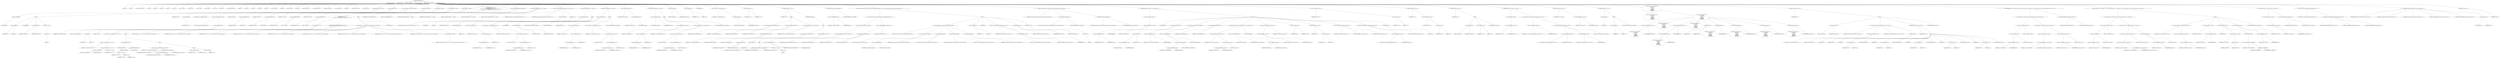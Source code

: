 digraph hostapd_notif_assoc {  
"1000132" [label = "(METHOD,hostapd_notif_assoc)" ]
"1000133" [label = "(PARAM,hostapd_data *hapd)" ]
"1000134" [label = "(PARAM,const u8 *addr)" ]
"1000135" [label = "(PARAM,const u8 *req_ies)" ]
"1000136" [label = "(PARAM,size_t req_ies_len)" ]
"1000137" [label = "(PARAM,int reassoc)" ]
"1000138" [label = "(BLOCK,,)" ]
"1000139" [label = "(LOCAL,v6: int)" ]
"1000140" [label = "(LOCAL,v7: int)" ]
"1000141" [label = "(LOCAL,v8: const unsigned __int8 *)" ]
"1000142" [label = "(LOCAL,v9: int)" ]
"1000143" [label = "(LOCAL,v10: int)" ]
"1000144" [label = "(LOCAL,v11: int)" ]
"1000145" [label = "(LOCAL,v12: int)" ]
"1000146" [label = "(LOCAL,v14: int)" ]
"1000147" [label = "(LOCAL,v15: const u8 *)" ]
"1000148" [label = "(LOCAL,v16: const u8 *)" ]
"1000149" [label = "(LOCAL,v17: sta_info *)" ]
"1000150" [label = "(LOCAL,v18: sta_info *)" ]
"1000151" [label = "(LOCAL,v19: int)" ]
"1000152" [label = "(LOCAL,v20: bool)" ]
"1000153" [label = "(LOCAL,v21: wpa_state_machine *)" ]
"1000154" [label = "(LOCAL,v22: int)" ]
"1000155" [label = "(LOCAL,v23: int)" ]
"1000156" [label = "(LOCAL,v24: u8 *)" ]
"1000157" [label = "(LOCAL,v25: int)" ]
"1000158" [label = "(LOCAL,v26: u32)" ]
"1000159" [label = "(LOCAL,v27: unsigned int)" ]
"1000160" [label = "(LOCAL,v28: int)" ]
"1000161" [label = "(LOCAL,v29: wpa_event)" ]
"1000162" [label = "(LOCAL,v30: int)" ]
"1000163" [label = "(LOCAL,fmt: unsigned __int8 *)" ]
"1000164" [label = "(LOCAL,fmta: unsigned __int8 *)" ]
"1000165" [label = "(LOCAL,fmtb: unsigned __int8 *)" ]
"1000166" [label = "(LOCAL,req_ies_lena: size_t)" ]
"1000167" [label = "(LOCAL,v38: int)" ]
"1000168" [label = "(LOCAL,elems: ieee802_11_elems)" ]
"1000169" [label = "(LOCAL,buf: u8 [ 1064 ])" ]
"1000170" [label = "(CONTROL_STRUCTURE,if ( !addr ),if ( !addr ))" ]
"1000171" [label = "(<operator>.logicalNot,!addr)" ]
"1000172" [label = "(IDENTIFIER,addr,!addr)" ]
"1000173" [label = "(BLOCK,,)" ]
"1000174" [label = "(<operator>.assignment,v6 = 2)" ]
"1000175" [label = "(IDENTIFIER,v6,v6 = 2)" ]
"1000176" [label = "(LITERAL,2,v6 = 2)" ]
"1000177" [label = "(JUMP_TARGET,LABEL_32)" ]
"1000178" [label = "(wpa_printf,wpa_printf(v6, fmt))" ]
"1000179" [label = "(IDENTIFIER,v6,wpa_printf(v6, fmt))" ]
"1000180" [label = "(IDENTIFIER,fmt,wpa_printf(v6, fmt))" ]
"1000181" [label = "(RETURN,return -1;,return -1;)" ]
"1000182" [label = "(<operator>.minus,-1)" ]
"1000183" [label = "(LITERAL,1,-1)" ]
"1000184" [label = "(<operator>.assignment,v7 = *addr)" ]
"1000185" [label = "(IDENTIFIER,v7,v7 = *addr)" ]
"1000186" [label = "(<operator>.indirection,*addr)" ]
"1000187" [label = "(IDENTIFIER,addr,v7 = *addr)" ]
"1000188" [label = "(<operator>.assignment,v8 = (const unsigned __int8 *)addr[1])" ]
"1000189" [label = "(IDENTIFIER,v8,v8 = (const unsigned __int8 *)addr[1])" ]
"1000190" [label = "(<operator>.cast,(const unsigned __int8 *)addr[1])" ]
"1000191" [label = "(UNKNOWN,const unsigned __int8 *,const unsigned __int8 *)" ]
"1000192" [label = "(<operator>.indirectIndexAccess,addr[1])" ]
"1000193" [label = "(IDENTIFIER,addr,(const unsigned __int8 *)addr[1])" ]
"1000194" [label = "(LITERAL,1,(const unsigned __int8 *)addr[1])" ]
"1000195" [label = "(<operator>.assignment,v9 = addr[2])" ]
"1000196" [label = "(IDENTIFIER,v9,v9 = addr[2])" ]
"1000197" [label = "(<operator>.indirectIndexAccess,addr[2])" ]
"1000198" [label = "(IDENTIFIER,addr,v9 = addr[2])" ]
"1000199" [label = "(LITERAL,2,v9 = addr[2])" ]
"1000200" [label = "(<operator>.assignment,v10 = addr[3])" ]
"1000201" [label = "(IDENTIFIER,v10,v10 = addr[3])" ]
"1000202" [label = "(<operator>.indirectIndexAccess,addr[3])" ]
"1000203" [label = "(IDENTIFIER,addr,v10 = addr[3])" ]
"1000204" [label = "(LITERAL,3,v10 = addr[3])" ]
"1000205" [label = "(<operator>.assignment,v11 = addr[4])" ]
"1000206" [label = "(IDENTIFIER,v11,v11 = addr[4])" ]
"1000207" [label = "(<operator>.indirectIndexAccess,addr[4])" ]
"1000208" [label = "(IDENTIFIER,addr,v11 = addr[4])" ]
"1000209" [label = "(LITERAL,4,v11 = addr[4])" ]
"1000210" [label = "(<operator>.assignment,v12 = addr[5])" ]
"1000211" [label = "(IDENTIFIER,v12,v12 = addr[5])" ]
"1000212" [label = "(<operator>.indirectIndexAccess,addr[5])" ]
"1000213" [label = "(IDENTIFIER,addr,v12 = addr[5])" ]
"1000214" [label = "(LITERAL,5,v12 = addr[5])" ]
"1000215" [label = "(CONTROL_STRUCTURE,if ( (v7 & 1) != 0\n    || !(v7 | (unsigned int)v8 | v9 | v10 | v11 | v12)\n    || (v38 = addr[5], v14 = memcmp(addr, hapd->own_addr, 6u), v12 = v38, !v14) ),if ( (v7 & 1) != 0\n    || !(v7 | (unsigned int)v8 | v9 | v10 | v11 | v12)\n    || (v38 = addr[5], v14 = memcmp(addr, hapd->own_addr, 6u), v12 = v38, !v14) ))" ]
"1000216" [label = "(<operator>.logicalOr,(v7 & 1) != 0\n    || !(v7 | (unsigned int)v8 | v9 | v10 | v11 | v12)\n    || (v38 = addr[5], v14 = memcmp(addr, hapd->own_addr, 6u), v12 = v38, !v14))" ]
"1000217" [label = "(<operator>.notEquals,(v7 & 1) != 0)" ]
"1000218" [label = "(<operator>.and,v7 & 1)" ]
"1000219" [label = "(IDENTIFIER,v7,v7 & 1)" ]
"1000220" [label = "(LITERAL,1,v7 & 1)" ]
"1000221" [label = "(LITERAL,0,(v7 & 1) != 0)" ]
"1000222" [label = "(<operator>.logicalOr,!(v7 | (unsigned int)v8 | v9 | v10 | v11 | v12)\n    || (v38 = addr[5], v14 = memcmp(addr, hapd->own_addr, 6u), v12 = v38, !v14))" ]
"1000223" [label = "(<operator>.logicalNot,!(v7 | (unsigned int)v8 | v9 | v10 | v11 | v12))" ]
"1000224" [label = "(<operator>.or,v7 | (unsigned int)v8 | v9 | v10 | v11 | v12)" ]
"1000225" [label = "(IDENTIFIER,v7,v7 | (unsigned int)v8 | v9 | v10 | v11 | v12)" ]
"1000226" [label = "(<operator>.or,(unsigned int)v8 | v9 | v10 | v11 | v12)" ]
"1000227" [label = "(<operator>.cast,(unsigned int)v8)" ]
"1000228" [label = "(UNKNOWN,unsigned int,unsigned int)" ]
"1000229" [label = "(IDENTIFIER,v8,(unsigned int)v8)" ]
"1000230" [label = "(<operator>.or,v9 | v10 | v11 | v12)" ]
"1000231" [label = "(IDENTIFIER,v9,v9 | v10 | v11 | v12)" ]
"1000232" [label = "(<operator>.or,v10 | v11 | v12)" ]
"1000233" [label = "(IDENTIFIER,v10,v10 | v11 | v12)" ]
"1000234" [label = "(<operator>.or,v11 | v12)" ]
"1000235" [label = "(IDENTIFIER,v11,v11 | v12)" ]
"1000236" [label = "(IDENTIFIER,v12,v11 | v12)" ]
"1000237" [label = "(BLOCK,,)" ]
"1000238" [label = "(<operator>.assignment,v38 = addr[5])" ]
"1000239" [label = "(IDENTIFIER,v38,v38 = addr[5])" ]
"1000240" [label = "(<operator>.indirectIndexAccess,addr[5])" ]
"1000241" [label = "(IDENTIFIER,addr,v38 = addr[5])" ]
"1000242" [label = "(LITERAL,5,v38 = addr[5])" ]
"1000243" [label = "(BLOCK,,)" ]
"1000244" [label = "(<operator>.assignment,v14 = memcmp(addr, hapd->own_addr, 6u))" ]
"1000245" [label = "(IDENTIFIER,v14,v14 = memcmp(addr, hapd->own_addr, 6u))" ]
"1000246" [label = "(memcmp,memcmp(addr, hapd->own_addr, 6u))" ]
"1000247" [label = "(IDENTIFIER,addr,memcmp(addr, hapd->own_addr, 6u))" ]
"1000248" [label = "(<operator>.indirectFieldAccess,hapd->own_addr)" ]
"1000249" [label = "(IDENTIFIER,hapd,memcmp(addr, hapd->own_addr, 6u))" ]
"1000250" [label = "(FIELD_IDENTIFIER,own_addr,own_addr)" ]
"1000251" [label = "(LITERAL,6u,memcmp(addr, hapd->own_addr, 6u))" ]
"1000252" [label = "(BLOCK,,)" ]
"1000253" [label = "(<operator>.assignment,v12 = v38)" ]
"1000254" [label = "(IDENTIFIER,v12,v12 = v38)" ]
"1000255" [label = "(IDENTIFIER,v38,v12 = v38)" ]
"1000256" [label = "(<operator>.logicalNot,!v14)" ]
"1000257" [label = "(IDENTIFIER,v14,!v14)" ]
"1000258" [label = "(BLOCK,,)" ]
"1000259" [label = "(wpa_printf,wpa_printf(2, v8, v9, v10, v11, v12, req_ies_lena, req_ies, req_ies_len, &_stack_chk_guard))" ]
"1000260" [label = "(LITERAL,2,wpa_printf(2, v8, v9, v10, v11, v12, req_ies_lena, req_ies, req_ies_len, &_stack_chk_guard))" ]
"1000261" [label = "(IDENTIFIER,v8,wpa_printf(2, v8, v9, v10, v11, v12, req_ies_lena, req_ies, req_ies_len, &_stack_chk_guard))" ]
"1000262" [label = "(IDENTIFIER,v9,wpa_printf(2, v8, v9, v10, v11, v12, req_ies_lena, req_ies, req_ies_len, &_stack_chk_guard))" ]
"1000263" [label = "(IDENTIFIER,v10,wpa_printf(2, v8, v9, v10, v11, v12, req_ies_lena, req_ies, req_ies_len, &_stack_chk_guard))" ]
"1000264" [label = "(IDENTIFIER,v11,wpa_printf(2, v8, v9, v10, v11, v12, req_ies_lena, req_ies, req_ies_len, &_stack_chk_guard))" ]
"1000265" [label = "(IDENTIFIER,v12,wpa_printf(2, v8, v9, v10, v11, v12, req_ies_lena, req_ies, req_ies_len, &_stack_chk_guard))" ]
"1000266" [label = "(IDENTIFIER,req_ies_lena,wpa_printf(2, v8, v9, v10, v11, v12, req_ies_lena, req_ies, req_ies_len, &_stack_chk_guard))" ]
"1000267" [label = "(IDENTIFIER,req_ies,wpa_printf(2, v8, v9, v10, v11, v12, req_ies_lena, req_ies, req_ies_len, &_stack_chk_guard))" ]
"1000268" [label = "(IDENTIFIER,req_ies_len,wpa_printf(2, v8, v9, v10, v11, v12, req_ies_lena, req_ies, req_ies_len, &_stack_chk_guard))" ]
"1000269" [label = "(<operator>.addressOf,&_stack_chk_guard)" ]
"1000270" [label = "(IDENTIFIER,_stack_chk_guard,wpa_printf(2, v8, v9, v10, v11, v12, req_ies_lena, req_ies, req_ies_len, &_stack_chk_guard))" ]
"1000271" [label = "(RETURN,return 0;,return 0;)" ]
"1000272" [label = "(LITERAL,0,return 0;)" ]
"1000273" [label = "(random_add_randomness,random_add_randomness(addr, 6u))" ]
"1000274" [label = "(IDENTIFIER,addr,random_add_randomness(addr, 6u))" ]
"1000275" [label = "(LITERAL,6u,random_add_randomness(addr, 6u))" ]
"1000276" [label = "(hostapd_logger,hostapd_logger(hapd, addr, 1u, 2, \"associated\"))" ]
"1000277" [label = "(IDENTIFIER,hapd,hostapd_logger(hapd, addr, 1u, 2, \"associated\"))" ]
"1000278" [label = "(IDENTIFIER,addr,hostapd_logger(hapd, addr, 1u, 2, \"associated\"))" ]
"1000279" [label = "(LITERAL,1u,hostapd_logger(hapd, addr, 1u, 2, \"associated\"))" ]
"1000280" [label = "(LITERAL,2,hostapd_logger(hapd, addr, 1u, 2, \"associated\"))" ]
"1000281" [label = "(LITERAL,\"associated\",hostapd_logger(hapd, addr, 1u, 2, \"associated\"))" ]
"1000282" [label = "(ieee802_11_parse_elems,ieee802_11_parse_elems(req_ies, req_ies_len, &elems, v7 & 1))" ]
"1000283" [label = "(IDENTIFIER,req_ies,ieee802_11_parse_elems(req_ies, req_ies_len, &elems, v7 & 1))" ]
"1000284" [label = "(IDENTIFIER,req_ies_len,ieee802_11_parse_elems(req_ies, req_ies_len, &elems, v7 & 1))" ]
"1000285" [label = "(<operator>.addressOf,&elems)" ]
"1000286" [label = "(IDENTIFIER,elems,ieee802_11_parse_elems(req_ies, req_ies_len, &elems, v7 & 1))" ]
"1000287" [label = "(<operator>.and,v7 & 1)" ]
"1000288" [label = "(IDENTIFIER,v7,v7 & 1)" ]
"1000289" [label = "(LITERAL,1,v7 & 1)" ]
"1000290" [label = "(CONTROL_STRUCTURE,if ( elems.wps_ie ),if ( elems.wps_ie ))" ]
"1000291" [label = "(<operator>.fieldAccess,elems.wps_ie)" ]
"1000292" [label = "(IDENTIFIER,elems,if ( elems.wps_ie ))" ]
"1000293" [label = "(FIELD_IDENTIFIER,wps_ie,wps_ie)" ]
"1000294" [label = "(BLOCK,,)" ]
"1000295" [label = "(<operator>.assignment,v15 = elems.wps_ie - 2)" ]
"1000296" [label = "(IDENTIFIER,v15,v15 = elems.wps_ie - 2)" ]
"1000297" [label = "(<operator>.subtraction,elems.wps_ie - 2)" ]
"1000298" [label = "(<operator>.fieldAccess,elems.wps_ie)" ]
"1000299" [label = "(IDENTIFIER,elems,elems.wps_ie - 2)" ]
"1000300" [label = "(FIELD_IDENTIFIER,wps_ie,wps_ie)" ]
"1000301" [label = "(LITERAL,2,elems.wps_ie - 2)" ]
"1000302" [label = "(<operator>.assignment,v16 = (const u8 *)(elems.wps_ie_len + 2))" ]
"1000303" [label = "(IDENTIFIER,v16,v16 = (const u8 *)(elems.wps_ie_len + 2))" ]
"1000304" [label = "(<operator>.cast,(const u8 *)(elems.wps_ie_len + 2))" ]
"1000305" [label = "(UNKNOWN,const u8 *,const u8 *)" ]
"1000306" [label = "(<operator>.addition,elems.wps_ie_len + 2)" ]
"1000307" [label = "(<operator>.fieldAccess,elems.wps_ie_len)" ]
"1000308" [label = "(IDENTIFIER,elems,elems.wps_ie_len + 2)" ]
"1000309" [label = "(FIELD_IDENTIFIER,wps_ie_len,wps_ie_len)" ]
"1000310" [label = "(LITERAL,2,elems.wps_ie_len + 2)" ]
"1000311" [label = "(JUMP_TARGET,LABEL_11)" ]
"1000312" [label = "(wpa_printf,wpa_printf(2, fmta))" ]
"1000313" [label = "(LITERAL,2,wpa_printf(2, fmta))" ]
"1000314" [label = "(IDENTIFIER,fmta,wpa_printf(2, fmta))" ]
"1000315" [label = "(CONTROL_STRUCTURE,goto LABEL_15;,goto LABEL_15;)" ]
"1000316" [label = "(CONTROL_STRUCTURE,if ( elems.rsn_ie ),if ( elems.rsn_ie ))" ]
"1000317" [label = "(<operator>.fieldAccess,elems.rsn_ie)" ]
"1000318" [label = "(IDENTIFIER,elems,if ( elems.rsn_ie ))" ]
"1000319" [label = "(FIELD_IDENTIFIER,rsn_ie,rsn_ie)" ]
"1000320" [label = "(BLOCK,,)" ]
"1000321" [label = "(<operator>.assignment,v15 = elems.rsn_ie - 2)" ]
"1000322" [label = "(IDENTIFIER,v15,v15 = elems.rsn_ie - 2)" ]
"1000323" [label = "(<operator>.subtraction,elems.rsn_ie - 2)" ]
"1000324" [label = "(<operator>.fieldAccess,elems.rsn_ie)" ]
"1000325" [label = "(IDENTIFIER,elems,elems.rsn_ie - 2)" ]
"1000326" [label = "(FIELD_IDENTIFIER,rsn_ie,rsn_ie)" ]
"1000327" [label = "(LITERAL,2,elems.rsn_ie - 2)" ]
"1000328" [label = "(<operator>.assignment,v16 = (const u8 *)(elems.rsn_ie_len + 2))" ]
"1000329" [label = "(IDENTIFIER,v16,v16 = (const u8 *)(elems.rsn_ie_len + 2))" ]
"1000330" [label = "(<operator>.cast,(const u8 *)(elems.rsn_ie_len + 2))" ]
"1000331" [label = "(UNKNOWN,const u8 *,const u8 *)" ]
"1000332" [label = "(<operator>.addition,elems.rsn_ie_len + 2)" ]
"1000333" [label = "(<operator>.fieldAccess,elems.rsn_ie_len)" ]
"1000334" [label = "(IDENTIFIER,elems,elems.rsn_ie_len + 2)" ]
"1000335" [label = "(FIELD_IDENTIFIER,rsn_ie_len,rsn_ie_len)" ]
"1000336" [label = "(LITERAL,2,elems.rsn_ie_len + 2)" ]
"1000337" [label = "(CONTROL_STRUCTURE,goto LABEL_11;,goto LABEL_11;)" ]
"1000338" [label = "(<operator>.assignment,v16 = elems.wpa_ie)" ]
"1000339" [label = "(IDENTIFIER,v16,v16 = elems.wpa_ie)" ]
"1000340" [label = "(<operator>.fieldAccess,elems.wpa_ie)" ]
"1000341" [label = "(IDENTIFIER,elems,v16 = elems.wpa_ie)" ]
"1000342" [label = "(FIELD_IDENTIFIER,wpa_ie,wpa_ie)" ]
"1000343" [label = "(CONTROL_STRUCTURE,if ( elems.wpa_ie ),if ( elems.wpa_ie ))" ]
"1000344" [label = "(<operator>.fieldAccess,elems.wpa_ie)" ]
"1000345" [label = "(IDENTIFIER,elems,if ( elems.wpa_ie ))" ]
"1000346" [label = "(FIELD_IDENTIFIER,wpa_ie,wpa_ie)" ]
"1000347" [label = "(BLOCK,,)" ]
"1000348" [label = "(<operator>.assignment,v15 = elems.wpa_ie - 2)" ]
"1000349" [label = "(IDENTIFIER,v15,v15 = elems.wpa_ie - 2)" ]
"1000350" [label = "(<operator>.subtraction,elems.wpa_ie - 2)" ]
"1000351" [label = "(<operator>.fieldAccess,elems.wpa_ie)" ]
"1000352" [label = "(IDENTIFIER,elems,elems.wpa_ie - 2)" ]
"1000353" [label = "(FIELD_IDENTIFIER,wpa_ie,wpa_ie)" ]
"1000354" [label = "(LITERAL,2,elems.wpa_ie - 2)" ]
"1000355" [label = "(<operator>.assignment,v16 = (const u8 *)(elems.wpa_ie_len + 2))" ]
"1000356" [label = "(IDENTIFIER,v16,v16 = (const u8 *)(elems.wpa_ie_len + 2))" ]
"1000357" [label = "(<operator>.cast,(const u8 *)(elems.wpa_ie_len + 2))" ]
"1000358" [label = "(UNKNOWN,const u8 *,const u8 *)" ]
"1000359" [label = "(<operator>.addition,elems.wpa_ie_len + 2)" ]
"1000360" [label = "(<operator>.fieldAccess,elems.wpa_ie_len)" ]
"1000361" [label = "(IDENTIFIER,elems,elems.wpa_ie_len + 2)" ]
"1000362" [label = "(FIELD_IDENTIFIER,wpa_ie_len,wpa_ie_len)" ]
"1000363" [label = "(LITERAL,2,elems.wpa_ie_len + 2)" ]
"1000364" [label = "(CONTROL_STRUCTURE,goto LABEL_11;,goto LABEL_11;)" ]
"1000365" [label = "(wpa_printf,wpa_printf(2, fmta))" ]
"1000366" [label = "(LITERAL,2,wpa_printf(2, fmta))" ]
"1000367" [label = "(IDENTIFIER,fmta,wpa_printf(2, fmta))" ]
"1000368" [label = "(<operator>.assignment,v15 = 0)" ]
"1000369" [label = "(IDENTIFIER,v15,v15 = 0)" ]
"1000370" [label = "(LITERAL,0,v15 = 0)" ]
"1000371" [label = "(JUMP_TARGET,LABEL_15)" ]
"1000372" [label = "(<operator>.assignment,v17 = ap_get_sta(hapd, addr))" ]
"1000373" [label = "(IDENTIFIER,v17,v17 = ap_get_sta(hapd, addr))" ]
"1000374" [label = "(ap_get_sta,ap_get_sta(hapd, addr))" ]
"1000375" [label = "(IDENTIFIER,hapd,ap_get_sta(hapd, addr))" ]
"1000376" [label = "(IDENTIFIER,addr,ap_get_sta(hapd, addr))" ]
"1000377" [label = "(<operator>.assignment,v18 = v17)" ]
"1000378" [label = "(IDENTIFIER,v18,v18 = v17)" ]
"1000379" [label = "(IDENTIFIER,v17,v18 = v17)" ]
"1000380" [label = "(CONTROL_STRUCTURE,if ( v17 ),if ( v17 ))" ]
"1000381" [label = "(IDENTIFIER,v17,if ( v17 ))" ]
"1000382" [label = "(BLOCK,,)" ]
"1000383" [label = "(ap_sta_no_session_timeout,ap_sta_no_session_timeout(hapd, v17))" ]
"1000384" [label = "(IDENTIFIER,hapd,ap_sta_no_session_timeout(hapd, v17))" ]
"1000385" [label = "(IDENTIFIER,v17,ap_sta_no_session_timeout(hapd, v17))" ]
"1000386" [label = "(accounting_sta_stop,accounting_sta_stop(hapd, v18))" ]
"1000387" [label = "(IDENTIFIER,hapd,accounting_sta_stop(hapd, v18))" ]
"1000388" [label = "(IDENTIFIER,v18,accounting_sta_stop(hapd, v18))" ]
"1000389" [label = "(<operator>.assignment,v18->timeout_next = STA_NULLFUNC)" ]
"1000390" [label = "(<operator>.indirectFieldAccess,v18->timeout_next)" ]
"1000391" [label = "(IDENTIFIER,v18,v18->timeout_next = STA_NULLFUNC)" ]
"1000392" [label = "(FIELD_IDENTIFIER,timeout_next,timeout_next)" ]
"1000393" [label = "(IDENTIFIER,STA_NULLFUNC,v18->timeout_next = STA_NULLFUNC)" ]
"1000394" [label = "(CONTROL_STRUCTURE,else,else)" ]
"1000395" [label = "(BLOCK,,)" ]
"1000396" [label = "(<operator>.assignment,v18 = ap_sta_add(hapd, addr))" ]
"1000397" [label = "(IDENTIFIER,v18,v18 = ap_sta_add(hapd, addr))" ]
"1000398" [label = "(ap_sta_add,ap_sta_add(hapd, addr))" ]
"1000399" [label = "(IDENTIFIER,hapd,ap_sta_add(hapd, addr))" ]
"1000400" [label = "(IDENTIFIER,addr,ap_sta_add(hapd, addr))" ]
"1000401" [label = "(CONTROL_STRUCTURE,if ( !v18 ),if ( !v18 ))" ]
"1000402" [label = "(<operator>.logicalNot,!v18)" ]
"1000403" [label = "(IDENTIFIER,v18,!v18)" ]
"1000404" [label = "(BLOCK,,)" ]
"1000405" [label = "(hostapd_drv_sta_disassoc,hostapd_drv_sta_disassoc(hapd, addr, 5))" ]
"1000406" [label = "(IDENTIFIER,hapd,hostapd_drv_sta_disassoc(hapd, addr, 5))" ]
"1000407" [label = "(IDENTIFIER,addr,hostapd_drv_sta_disassoc(hapd, addr, 5))" ]
"1000408" [label = "(LITERAL,5,hostapd_drv_sta_disassoc(hapd, addr, 5))" ]
"1000409" [label = "(RETURN,return -1;,return -1;)" ]
"1000410" [label = "(<operator>.minus,-1)" ]
"1000411" [label = "(LITERAL,1,-1)" ]
"1000412" [label = "(<operators>.assignmentAnd,v18->flags &= 0xFFFECFFF)" ]
"1000413" [label = "(<operator>.indirectFieldAccess,v18->flags)" ]
"1000414" [label = "(IDENTIFIER,v18,v18->flags &= 0xFFFECFFF)" ]
"1000415" [label = "(FIELD_IDENTIFIER,flags,flags)" ]
"1000416" [label = "(LITERAL,0xFFFECFFF,v18->flags &= 0xFFFECFFF)" ]
"1000417" [label = "(CONTROL_STRUCTURE,if ( !hapd->iface->drv_max_acl_mac_addrs && hostapd_check_acl(hapd, addr, 0) != 1 ),if ( !hapd->iface->drv_max_acl_mac_addrs && hostapd_check_acl(hapd, addr, 0) != 1 ))" ]
"1000418" [label = "(<operator>.logicalAnd,!hapd->iface->drv_max_acl_mac_addrs && hostapd_check_acl(hapd, addr, 0) != 1)" ]
"1000419" [label = "(<operator>.logicalNot,!hapd->iface->drv_max_acl_mac_addrs)" ]
"1000420" [label = "(<operator>.indirectFieldAccess,hapd->iface->drv_max_acl_mac_addrs)" ]
"1000421" [label = "(<operator>.indirectFieldAccess,hapd->iface)" ]
"1000422" [label = "(IDENTIFIER,hapd,!hapd->iface->drv_max_acl_mac_addrs)" ]
"1000423" [label = "(FIELD_IDENTIFIER,iface,iface)" ]
"1000424" [label = "(FIELD_IDENTIFIER,drv_max_acl_mac_addrs,drv_max_acl_mac_addrs)" ]
"1000425" [label = "(<operator>.notEquals,hostapd_check_acl(hapd, addr, 0) != 1)" ]
"1000426" [label = "(hostapd_check_acl,hostapd_check_acl(hapd, addr, 0))" ]
"1000427" [label = "(IDENTIFIER,hapd,hostapd_check_acl(hapd, addr, 0))" ]
"1000428" [label = "(IDENTIFIER,addr,hostapd_check_acl(hapd, addr, 0))" ]
"1000429" [label = "(LITERAL,0,hostapd_check_acl(hapd, addr, 0))" ]
"1000430" [label = "(LITERAL,1,hostapd_check_acl(hapd, addr, 0) != 1)" ]
"1000431" [label = "(BLOCK,,)" ]
"1000432" [label = "(wpa_printf,wpa_printf(3, (const unsigned __int8 *)addr[2], addr[3], addr[4], addr[5]))" ]
"1000433" [label = "(LITERAL,3,wpa_printf(3, (const unsigned __int8 *)addr[2], addr[3], addr[4], addr[5]))" ]
"1000434" [label = "(<operator>.cast,(const unsigned __int8 *)addr[2])" ]
"1000435" [label = "(UNKNOWN,const unsigned __int8 *,const unsigned __int8 *)" ]
"1000436" [label = "(<operator>.indirectIndexAccess,addr[2])" ]
"1000437" [label = "(IDENTIFIER,addr,(const unsigned __int8 *)addr[2])" ]
"1000438" [label = "(LITERAL,2,(const unsigned __int8 *)addr[2])" ]
"1000439" [label = "(<operator>.indirectIndexAccess,addr[3])" ]
"1000440" [label = "(IDENTIFIER,addr,wpa_printf(3, (const unsigned __int8 *)addr[2], addr[3], addr[4], addr[5]))" ]
"1000441" [label = "(LITERAL,3,wpa_printf(3, (const unsigned __int8 *)addr[2], addr[3], addr[4], addr[5]))" ]
"1000442" [label = "(<operator>.indirectIndexAccess,addr[4])" ]
"1000443" [label = "(IDENTIFIER,addr,wpa_printf(3, (const unsigned __int8 *)addr[2], addr[3], addr[4], addr[5]))" ]
"1000444" [label = "(LITERAL,4,wpa_printf(3, (const unsigned __int8 *)addr[2], addr[3], addr[4], addr[5]))" ]
"1000445" [label = "(<operator>.indirectIndexAccess,addr[5])" ]
"1000446" [label = "(IDENTIFIER,addr,wpa_printf(3, (const unsigned __int8 *)addr[2], addr[3], addr[4], addr[5]))" ]
"1000447" [label = "(LITERAL,5,wpa_printf(3, (const unsigned __int8 *)addr[2], addr[3], addr[4], addr[5]))" ]
"1000448" [label = "(<operator>.assignment,v19 = 1)" ]
"1000449" [label = "(IDENTIFIER,v19,v19 = 1)" ]
"1000450" [label = "(LITERAL,1,v19 = 1)" ]
"1000451" [label = "(JUMP_TARGET,fail)" ]
"1000452" [label = "(hostapd_drv_sta_disassoc,hostapd_drv_sta_disassoc(hapd, v18->addr, v19))" ]
"1000453" [label = "(IDENTIFIER,hapd,hostapd_drv_sta_disassoc(hapd, v18->addr, v19))" ]
"1000454" [label = "(<operator>.indirectFieldAccess,v18->addr)" ]
"1000455" [label = "(IDENTIFIER,v18,hostapd_drv_sta_disassoc(hapd, v18->addr, v19))" ]
"1000456" [label = "(FIELD_IDENTIFIER,addr,addr)" ]
"1000457" [label = "(IDENTIFIER,v19,hostapd_drv_sta_disassoc(hapd, v18->addr, v19))" ]
"1000458" [label = "(ap_free_sta,ap_free_sta(hapd, v18))" ]
"1000459" [label = "(IDENTIFIER,hapd,ap_free_sta(hapd, v18))" ]
"1000460" [label = "(IDENTIFIER,v18,ap_free_sta(hapd, v18))" ]
"1000461" [label = "(RETURN,return -1;,return -1;)" ]
"1000462" [label = "(<operator>.minus,-1)" ]
"1000463" [label = "(LITERAL,1,-1)" ]
"1000464" [label = "(ap_copy_sta_supp_op_classes,ap_copy_sta_supp_op_classes(v18, elems.supp_op_classes, elems.supp_op_classes_len))" ]
"1000465" [label = "(IDENTIFIER,v18,ap_copy_sta_supp_op_classes(v18, elems.supp_op_classes, elems.supp_op_classes_len))" ]
"1000466" [label = "(<operator>.fieldAccess,elems.supp_op_classes)" ]
"1000467" [label = "(IDENTIFIER,elems,ap_copy_sta_supp_op_classes(v18, elems.supp_op_classes, elems.supp_op_classes_len))" ]
"1000468" [label = "(FIELD_IDENTIFIER,supp_op_classes,supp_op_classes)" ]
"1000469" [label = "(<operator>.fieldAccess,elems.supp_op_classes_len)" ]
"1000470" [label = "(IDENTIFIER,elems,ap_copy_sta_supp_op_classes(v18, elems.supp_op_classes, elems.supp_op_classes_len))" ]
"1000471" [label = "(FIELD_IDENTIFIER,supp_op_classes_len,supp_op_classes_len)" ]
"1000472" [label = "(CONTROL_STRUCTURE,if ( !hapd->conf->wpa ),if ( !hapd->conf->wpa ))" ]
"1000473" [label = "(<operator>.logicalNot,!hapd->conf->wpa)" ]
"1000474" [label = "(<operator>.indirectFieldAccess,hapd->conf->wpa)" ]
"1000475" [label = "(<operator>.indirectFieldAccess,hapd->conf)" ]
"1000476" [label = "(IDENTIFIER,hapd,!hapd->conf->wpa)" ]
"1000477" [label = "(FIELD_IDENTIFIER,conf,conf)" ]
"1000478" [label = "(FIELD_IDENTIFIER,wpa,wpa)" ]
"1000479" [label = "(BLOCK,,)" ]
"1000480" [label = "(JUMP_TARGET,LABEL_57)" ]
"1000481" [label = "(<operator>.assignment,v28 = v18->flags & 2)" ]
"1000482" [label = "(IDENTIFIER,v28,v28 = v18->flags & 2)" ]
"1000483" [label = "(<operator>.and,v18->flags & 2)" ]
"1000484" [label = "(<operator>.indirectFieldAccess,v18->flags)" ]
"1000485" [label = "(IDENTIFIER,v18,v18->flags & 2)" ]
"1000486" [label = "(FIELD_IDENTIFIER,flags,flags)" ]
"1000487" [label = "(LITERAL,2,v18->flags & 2)" ]
"1000488" [label = "(<operator>.assignment,v18->flags = v18->flags & 0xFFF7FFFF | 3)" ]
"1000489" [label = "(<operator>.indirectFieldAccess,v18->flags)" ]
"1000490" [label = "(IDENTIFIER,v18,v18->flags = v18->flags & 0xFFF7FFFF | 3)" ]
"1000491" [label = "(FIELD_IDENTIFIER,flags,flags)" ]
"1000492" [label = "(<operator>.or,v18->flags & 0xFFF7FFFF | 3)" ]
"1000493" [label = "(<operator>.and,v18->flags & 0xFFF7FFFF)" ]
"1000494" [label = "(<operator>.indirectFieldAccess,v18->flags)" ]
"1000495" [label = "(IDENTIFIER,v18,v18->flags & 0xFFF7FFFF)" ]
"1000496" [label = "(FIELD_IDENTIFIER,flags,flags)" ]
"1000497" [label = "(LITERAL,0xFFF7FFFF,v18->flags & 0xFFF7FFFF)" ]
"1000498" [label = "(LITERAL,3,v18->flags & 0xFFF7FFFF | 3)" ]
"1000499" [label = "(hostapd_set_sta_flags,hostapd_set_sta_flags(hapd, v18))" ]
"1000500" [label = "(IDENTIFIER,hapd,hostapd_set_sta_flags(hapd, v18))" ]
"1000501" [label = "(IDENTIFIER,v18,hostapd_set_sta_flags(hapd, v18))" ]
"1000502" [label = "(CONTROL_STRUCTURE,if ( reassoc && v18->auth_alg == 2 ),if ( reassoc && v18->auth_alg == 2 ))" ]
"1000503" [label = "(<operator>.logicalAnd,reassoc && v18->auth_alg == 2)" ]
"1000504" [label = "(IDENTIFIER,reassoc,reassoc && v18->auth_alg == 2)" ]
"1000505" [label = "(<operator>.equals,v18->auth_alg == 2)" ]
"1000506" [label = "(<operator>.indirectFieldAccess,v18->auth_alg)" ]
"1000507" [label = "(IDENTIFIER,v18,v18->auth_alg == 2)" ]
"1000508" [label = "(FIELD_IDENTIFIER,auth_alg,auth_alg)" ]
"1000509" [label = "(LITERAL,2,v18->auth_alg == 2)" ]
"1000510" [label = "(<operator>.assignment,v29 = WPA_ASSOC_FT)" ]
"1000511" [label = "(IDENTIFIER,v29,v29 = WPA_ASSOC_FT)" ]
"1000512" [label = "(IDENTIFIER,WPA_ASSOC_FT,v29 = WPA_ASSOC_FT)" ]
"1000513" [label = "(CONTROL_STRUCTURE,else,else)" ]
"1000514" [label = "(<operator>.assignment,v29 = WPA_ASSOC)" ]
"1000515" [label = "(IDENTIFIER,v29,v29 = WPA_ASSOC)" ]
"1000516" [label = "(IDENTIFIER,WPA_ASSOC,v29 = WPA_ASSOC)" ]
"1000517" [label = "(wpa_auth_sm_event,wpa_auth_sm_event(v18->wpa_sm, v29))" ]
"1000518" [label = "(<operator>.indirectFieldAccess,v18->wpa_sm)" ]
"1000519" [label = "(IDENTIFIER,v18,wpa_auth_sm_event(v18->wpa_sm, v29))" ]
"1000520" [label = "(FIELD_IDENTIFIER,wpa_sm,wpa_sm)" ]
"1000521" [label = "(IDENTIFIER,v29,wpa_auth_sm_event(v18->wpa_sm, v29))" ]
"1000522" [label = "(<operator>.assignment,v30 = v28)" ]
"1000523" [label = "(IDENTIFIER,v30,v30 = v28)" ]
"1000524" [label = "(IDENTIFIER,v28,v30 = v28)" ]
"1000525" [label = "(CONTROL_STRUCTURE,if ( v28 ),if ( v28 ))" ]
"1000526" [label = "(IDENTIFIER,v28,if ( v28 ))" ]
"1000527" [label = "(<operator>.assignment,v30 = 1)" ]
"1000528" [label = "(IDENTIFIER,v30,v30 = 1)" ]
"1000529" [label = "(LITERAL,1,v30 = 1)" ]
"1000530" [label = "(hostapd_new_assoc_sta,hostapd_new_assoc_sta(hapd, v18, v30))" ]
"1000531" [label = "(IDENTIFIER,hapd,hostapd_new_assoc_sta(hapd, v18, v30))" ]
"1000532" [label = "(IDENTIFIER,v18,hostapd_new_assoc_sta(hapd, v18, v30))" ]
"1000533" [label = "(IDENTIFIER,v30,hostapd_new_assoc_sta(hapd, v18, v30))" ]
"1000534" [label = "(ieee802_1x_notify_port_enabled,ieee802_1x_notify_port_enabled(v18->eapol_sm, 1))" ]
"1000535" [label = "(<operator>.indirectFieldAccess,v18->eapol_sm)" ]
"1000536" [label = "(IDENTIFIER,v18,ieee802_1x_notify_port_enabled(v18->eapol_sm, 1))" ]
"1000537" [label = "(FIELD_IDENTIFIER,eapol_sm,eapol_sm)" ]
"1000538" [label = "(LITERAL,1,ieee802_1x_notify_port_enabled(v18->eapol_sm, 1))" ]
"1000539" [label = "(RETURN,return 0;,return 0;)" ]
"1000540" [label = "(LITERAL,0,return 0;)" ]
"1000541" [label = "(<operator>.assignment,v20 = v16 == 0)" ]
"1000542" [label = "(IDENTIFIER,v20,v20 = v16 == 0)" ]
"1000543" [label = "(<operator>.equals,v16 == 0)" ]
"1000544" [label = "(IDENTIFIER,v16,v16 == 0)" ]
"1000545" [label = "(LITERAL,0,v16 == 0)" ]
"1000546" [label = "(CONTROL_STRUCTURE,if ( v16 ),if ( v16 ))" ]
"1000547" [label = "(IDENTIFIER,v16,if ( v16 ))" ]
"1000548" [label = "(<operator>.assignment,v20 = v15 == 0)" ]
"1000549" [label = "(IDENTIFIER,v20,v20 = v15 == 0)" ]
"1000550" [label = "(<operator>.equals,v15 == 0)" ]
"1000551" [label = "(IDENTIFIER,v15,v15 == 0)" ]
"1000552" [label = "(LITERAL,0,v15 == 0)" ]
"1000553" [label = "(CONTROL_STRUCTURE,if ( v20 ),if ( v20 ))" ]
"1000554" [label = "(IDENTIFIER,v20,if ( v20 ))" ]
"1000555" [label = "(BLOCK,,)" ]
"1000556" [label = "(wpa_printf,wpa_printf(2, fmt))" ]
"1000557" [label = "(LITERAL,2,wpa_printf(2, fmt))" ]
"1000558" [label = "(IDENTIFIER,fmt,wpa_printf(2, fmt))" ]
"1000559" [label = "(<operator>.assignment,v19 = 13)" ]
"1000560" [label = "(IDENTIFIER,v19,v19 = 13)" ]
"1000561" [label = "(LITERAL,13,v19 = 13)" ]
"1000562" [label = "(CONTROL_STRUCTURE,goto fail;,goto fail;)" ]
"1000563" [label = "(CONTROL_STRUCTURE,if ( !v18->wpa_sm ),if ( !v18->wpa_sm ))" ]
"1000564" [label = "(<operator>.logicalNot,!v18->wpa_sm)" ]
"1000565" [label = "(<operator>.indirectFieldAccess,v18->wpa_sm)" ]
"1000566" [label = "(IDENTIFIER,v18,!v18->wpa_sm)" ]
"1000567" [label = "(FIELD_IDENTIFIER,wpa_sm,wpa_sm)" ]
"1000568" [label = "(<operator>.assignment,v18->wpa_sm = wpa_auth_sta_init(hapd->wpa_auth, v18->addr, 0))" ]
"1000569" [label = "(<operator>.indirectFieldAccess,v18->wpa_sm)" ]
"1000570" [label = "(IDENTIFIER,v18,v18->wpa_sm = wpa_auth_sta_init(hapd->wpa_auth, v18->addr, 0))" ]
"1000571" [label = "(FIELD_IDENTIFIER,wpa_sm,wpa_sm)" ]
"1000572" [label = "(wpa_auth_sta_init,wpa_auth_sta_init(hapd->wpa_auth, v18->addr, 0))" ]
"1000573" [label = "(<operator>.indirectFieldAccess,hapd->wpa_auth)" ]
"1000574" [label = "(IDENTIFIER,hapd,wpa_auth_sta_init(hapd->wpa_auth, v18->addr, 0))" ]
"1000575" [label = "(FIELD_IDENTIFIER,wpa_auth,wpa_auth)" ]
"1000576" [label = "(<operator>.indirectFieldAccess,v18->addr)" ]
"1000577" [label = "(IDENTIFIER,v18,wpa_auth_sta_init(hapd->wpa_auth, v18->addr, 0))" ]
"1000578" [label = "(FIELD_IDENTIFIER,addr,addr)" ]
"1000579" [label = "(LITERAL,0,wpa_auth_sta_init(hapd->wpa_auth, v18->addr, 0))" ]
"1000580" [label = "(<operator>.assignment,v21 = v18->wpa_sm)" ]
"1000581" [label = "(IDENTIFIER,v21,v21 = v18->wpa_sm)" ]
"1000582" [label = "(<operator>.indirectFieldAccess,v18->wpa_sm)" ]
"1000583" [label = "(IDENTIFIER,v18,v21 = v18->wpa_sm)" ]
"1000584" [label = "(FIELD_IDENTIFIER,wpa_sm,wpa_sm)" ]
"1000585" [label = "(CONTROL_STRUCTURE,if ( !v21 ),if ( !v21 ))" ]
"1000586" [label = "(<operator>.logicalNot,!v21)" ]
"1000587" [label = "(IDENTIFIER,v21,!v21)" ]
"1000588" [label = "(BLOCK,,)" ]
"1000589" [label = "(<operator>.assignment,v6 = 5)" ]
"1000590" [label = "(IDENTIFIER,v6,v6 = 5)" ]
"1000591" [label = "(LITERAL,5,v6 = 5)" ]
"1000592" [label = "(CONTROL_STRUCTURE,goto LABEL_32;,goto LABEL_32;)" ]
"1000593" [label = "(<operator>.assignment,v22 = wpa_validate_wpa_ie(\n          hapd->wpa_auth,\n          v21,\n          hapd->iface->freq,\n          v15,\n          (size_t)v16,\n          elems.mdie,\n          elems.mdie_len,\n          elems.owe_dh,\n          elems.owe_dh_len))" ]
"1000594" [label = "(IDENTIFIER,v22,v22 = wpa_validate_wpa_ie(\n          hapd->wpa_auth,\n          v21,\n          hapd->iface->freq,\n          v15,\n          (size_t)v16,\n          elems.mdie,\n          elems.mdie_len,\n          elems.owe_dh,\n          elems.owe_dh_len))" ]
"1000595" [label = "(wpa_validate_wpa_ie,wpa_validate_wpa_ie(\n          hapd->wpa_auth,\n          v21,\n          hapd->iface->freq,\n          v15,\n          (size_t)v16,\n          elems.mdie,\n          elems.mdie_len,\n          elems.owe_dh,\n          elems.owe_dh_len))" ]
"1000596" [label = "(<operator>.indirectFieldAccess,hapd->wpa_auth)" ]
"1000597" [label = "(IDENTIFIER,hapd,wpa_validate_wpa_ie(\n          hapd->wpa_auth,\n          v21,\n          hapd->iface->freq,\n          v15,\n          (size_t)v16,\n          elems.mdie,\n          elems.mdie_len,\n          elems.owe_dh,\n          elems.owe_dh_len))" ]
"1000598" [label = "(FIELD_IDENTIFIER,wpa_auth,wpa_auth)" ]
"1000599" [label = "(IDENTIFIER,v21,wpa_validate_wpa_ie(\n          hapd->wpa_auth,\n          v21,\n          hapd->iface->freq,\n          v15,\n          (size_t)v16,\n          elems.mdie,\n          elems.mdie_len,\n          elems.owe_dh,\n          elems.owe_dh_len))" ]
"1000600" [label = "(<operator>.indirectFieldAccess,hapd->iface->freq)" ]
"1000601" [label = "(<operator>.indirectFieldAccess,hapd->iface)" ]
"1000602" [label = "(IDENTIFIER,hapd,wpa_validate_wpa_ie(\n          hapd->wpa_auth,\n          v21,\n          hapd->iface->freq,\n          v15,\n          (size_t)v16,\n          elems.mdie,\n          elems.mdie_len,\n          elems.owe_dh,\n          elems.owe_dh_len))" ]
"1000603" [label = "(FIELD_IDENTIFIER,iface,iface)" ]
"1000604" [label = "(FIELD_IDENTIFIER,freq,freq)" ]
"1000605" [label = "(IDENTIFIER,v15,wpa_validate_wpa_ie(\n          hapd->wpa_auth,\n          v21,\n          hapd->iface->freq,\n          v15,\n          (size_t)v16,\n          elems.mdie,\n          elems.mdie_len,\n          elems.owe_dh,\n          elems.owe_dh_len))" ]
"1000606" [label = "(<operator>.cast,(size_t)v16)" ]
"1000607" [label = "(UNKNOWN,size_t,size_t)" ]
"1000608" [label = "(IDENTIFIER,v16,(size_t)v16)" ]
"1000609" [label = "(<operator>.fieldAccess,elems.mdie)" ]
"1000610" [label = "(IDENTIFIER,elems,wpa_validate_wpa_ie(\n          hapd->wpa_auth,\n          v21,\n          hapd->iface->freq,\n          v15,\n          (size_t)v16,\n          elems.mdie,\n          elems.mdie_len,\n          elems.owe_dh,\n          elems.owe_dh_len))" ]
"1000611" [label = "(FIELD_IDENTIFIER,mdie,mdie)" ]
"1000612" [label = "(<operator>.fieldAccess,elems.mdie_len)" ]
"1000613" [label = "(IDENTIFIER,elems,wpa_validate_wpa_ie(\n          hapd->wpa_auth,\n          v21,\n          hapd->iface->freq,\n          v15,\n          (size_t)v16,\n          elems.mdie,\n          elems.mdie_len,\n          elems.owe_dh,\n          elems.owe_dh_len))" ]
"1000614" [label = "(FIELD_IDENTIFIER,mdie_len,mdie_len)" ]
"1000615" [label = "(<operator>.fieldAccess,elems.owe_dh)" ]
"1000616" [label = "(IDENTIFIER,elems,wpa_validate_wpa_ie(\n          hapd->wpa_auth,\n          v21,\n          hapd->iface->freq,\n          v15,\n          (size_t)v16,\n          elems.mdie,\n          elems.mdie_len,\n          elems.owe_dh,\n          elems.owe_dh_len))" ]
"1000617" [label = "(FIELD_IDENTIFIER,owe_dh,owe_dh)" ]
"1000618" [label = "(<operator>.fieldAccess,elems.owe_dh_len)" ]
"1000619" [label = "(IDENTIFIER,elems,wpa_validate_wpa_ie(\n          hapd->wpa_auth,\n          v21,\n          hapd->iface->freq,\n          v15,\n          (size_t)v16,\n          elems.mdie,\n          elems.mdie_len,\n          elems.owe_dh,\n          elems.owe_dh_len))" ]
"1000620" [label = "(FIELD_IDENTIFIER,owe_dh_len,owe_dh_len)" ]
"1000621" [label = "(CONTROL_STRUCTURE,if ( v22 ),if ( v22 ))" ]
"1000622" [label = "(IDENTIFIER,v22,if ( v22 ))" ]
"1000623" [label = "(BLOCK,,)" ]
"1000624" [label = "(wpa_printf,wpa_printf(2, fmtb))" ]
"1000625" [label = "(LITERAL,2,wpa_printf(2, fmtb))" ]
"1000626" [label = "(IDENTIFIER,fmtb,wpa_printf(2, fmtb))" ]
"1000627" [label = "(wpa_hexdump,wpa_hexdump(2, (const unsigned __int8 *)\"IE\", v15, (size_t)v16))" ]
"1000628" [label = "(LITERAL,2,wpa_hexdump(2, (const unsigned __int8 *)\"IE\", v15, (size_t)v16))" ]
"1000629" [label = "(<operator>.cast,(const unsigned __int8 *)\"IE\")" ]
"1000630" [label = "(UNKNOWN,const unsigned __int8 *,const unsigned __int8 *)" ]
"1000631" [label = "(LITERAL,\"IE\",(const unsigned __int8 *)\"IE\")" ]
"1000632" [label = "(IDENTIFIER,v15,wpa_hexdump(2, (const unsigned __int8 *)\"IE\", v15, (size_t)v16))" ]
"1000633" [label = "(<operator>.cast,(size_t)v16)" ]
"1000634" [label = "(UNKNOWN,size_t,size_t)" ]
"1000635" [label = "(IDENTIFIER,v16,(size_t)v16)" ]
"1000636" [label = "(CONTROL_STRUCTURE,switch ( v22 ),switch ( v22 ))" ]
"1000637" [label = "(IDENTIFIER,v22,switch ( v22 ))" ]
"1000638" [label = "(BLOCK,,)" ]
"1000639" [label = "(JUMP_TARGET,case 2)" ]
"1000640" [label = "(<operator>.assignment,v19 = 18)" ]
"1000641" [label = "(IDENTIFIER,v19,v19 = 18)" ]
"1000642" [label = "(LITERAL,18,v19 = 18)" ]
"1000643" [label = "(CONTROL_STRUCTURE,break;,break;)" ]
"1000644" [label = "(JUMP_TARGET,case 3)" ]
"1000645" [label = "(<operator>.assignment,v19 = 19)" ]
"1000646" [label = "(IDENTIFIER,v19,v19 = 19)" ]
"1000647" [label = "(LITERAL,19,v19 = 19)" ]
"1000648" [label = "(CONTROL_STRUCTURE,break;,break;)" ]
"1000649" [label = "(JUMP_TARGET,case 4)" ]
"1000650" [label = "(<operator>.assignment,v19 = 20)" ]
"1000651" [label = "(IDENTIFIER,v19,v19 = 20)" ]
"1000652" [label = "(LITERAL,20,v19 = 20)" ]
"1000653" [label = "(CONTROL_STRUCTURE,break;,break;)" ]
"1000654" [label = "(JUMP_TARGET,case 8)" ]
"1000655" [label = "(<operator>.assignment,v19 = 24)" ]
"1000656" [label = "(IDENTIFIER,v19,v19 = 24)" ]
"1000657" [label = "(LITERAL,24,v19 = 24)" ]
"1000658" [label = "(CONTROL_STRUCTURE,break;,break;)" ]
"1000659" [label = "(JUMP_TARGET,default)" ]
"1000660" [label = "(<operator>.assignment,v19 = 13)" ]
"1000661" [label = "(IDENTIFIER,v19,v19 = 13)" ]
"1000662" [label = "(LITERAL,13,v19 = 13)" ]
"1000663" [label = "(CONTROL_STRUCTURE,break;,break;)" ]
"1000664" [label = "(CONTROL_STRUCTURE,goto fail;,goto fail;)" ]
"1000665" [label = "(CONTROL_STRUCTURE,if ( (~v18->flags & 0x402) == 0 && !v18->sa_query_timed_out && v18->sa_query_count > 0 ),if ( (~v18->flags & 0x402) == 0 && !v18->sa_query_timed_out && v18->sa_query_count > 0 ))" ]
"1000666" [label = "(<operator>.logicalAnd,(~v18->flags & 0x402) == 0 && !v18->sa_query_timed_out && v18->sa_query_count > 0)" ]
"1000667" [label = "(<operator>.equals,(~v18->flags & 0x402) == 0)" ]
"1000668" [label = "(<operator>.and,~v18->flags & 0x402)" ]
"1000669" [label = "(<operator>.indirectFieldAccess,~v18->flags)" ]
"1000670" [label = "(IDENTIFIER,~v18,~v18->flags & 0x402)" ]
"1000671" [label = "(FIELD_IDENTIFIER,flags,flags)" ]
"1000672" [label = "(LITERAL,0x402,~v18->flags & 0x402)" ]
"1000673" [label = "(LITERAL,0,(~v18->flags & 0x402) == 0)" ]
"1000674" [label = "(<operator>.logicalAnd,!v18->sa_query_timed_out && v18->sa_query_count > 0)" ]
"1000675" [label = "(<operator>.logicalNot,!v18->sa_query_timed_out)" ]
"1000676" [label = "(<operator>.indirectFieldAccess,v18->sa_query_timed_out)" ]
"1000677" [label = "(IDENTIFIER,v18,!v18->sa_query_timed_out)" ]
"1000678" [label = "(FIELD_IDENTIFIER,sa_query_timed_out,sa_query_timed_out)" ]
"1000679" [label = "(<operator>.greaterThan,v18->sa_query_count > 0)" ]
"1000680" [label = "(<operator>.indirectFieldAccess,v18->sa_query_count)" ]
"1000681" [label = "(IDENTIFIER,v18,v18->sa_query_count > 0)" ]
"1000682" [label = "(FIELD_IDENTIFIER,sa_query_count,sa_query_count)" ]
"1000683" [label = "(LITERAL,0,v18->sa_query_count > 0)" ]
"1000684" [label = "(ap_check_sa_query_timeout,ap_check_sa_query_timeout(hapd, v18))" ]
"1000685" [label = "(IDENTIFIER,hapd,ap_check_sa_query_timeout(hapd, v18))" ]
"1000686" [label = "(IDENTIFIER,v18,ap_check_sa_query_timeout(hapd, v18))" ]
"1000687" [label = "(CONTROL_STRUCTURE,if ( (~v18->flags & 0x402) != 0 || (v23 = v18->sa_query_timed_out) != 0 || v18->auth_alg == 2 ),if ( (~v18->flags & 0x402) != 0 || (v23 = v18->sa_query_timed_out) != 0 || v18->auth_alg == 2 ))" ]
"1000688" [label = "(<operator>.logicalOr,(~v18->flags & 0x402) != 0 || (v23 = v18->sa_query_timed_out) != 0 || v18->auth_alg == 2)" ]
"1000689" [label = "(<operator>.notEquals,(~v18->flags & 0x402) != 0)" ]
"1000690" [label = "(<operator>.and,~v18->flags & 0x402)" ]
"1000691" [label = "(<operator>.indirectFieldAccess,~v18->flags)" ]
"1000692" [label = "(IDENTIFIER,~v18,~v18->flags & 0x402)" ]
"1000693" [label = "(FIELD_IDENTIFIER,flags,flags)" ]
"1000694" [label = "(LITERAL,0x402,~v18->flags & 0x402)" ]
"1000695" [label = "(LITERAL,0,(~v18->flags & 0x402) != 0)" ]
"1000696" [label = "(<operator>.logicalOr,(v23 = v18->sa_query_timed_out) != 0 || v18->auth_alg == 2)" ]
"1000697" [label = "(<operator>.notEquals,(v23 = v18->sa_query_timed_out) != 0)" ]
"1000698" [label = "(<operator>.assignment,v23 = v18->sa_query_timed_out)" ]
"1000699" [label = "(IDENTIFIER,v23,v23 = v18->sa_query_timed_out)" ]
"1000700" [label = "(<operator>.indirectFieldAccess,v18->sa_query_timed_out)" ]
"1000701" [label = "(IDENTIFIER,v18,v23 = v18->sa_query_timed_out)" ]
"1000702" [label = "(FIELD_IDENTIFIER,sa_query_timed_out,sa_query_timed_out)" ]
"1000703" [label = "(LITERAL,0,(v23 = v18->sa_query_timed_out) != 0)" ]
"1000704" [label = "(<operator>.equals,v18->auth_alg == 2)" ]
"1000705" [label = "(<operator>.indirectFieldAccess,v18->auth_alg)" ]
"1000706" [label = "(IDENTIFIER,v18,v18->auth_alg == 2)" ]
"1000707" [label = "(FIELD_IDENTIFIER,auth_alg,auth_alg)" ]
"1000708" [label = "(LITERAL,2,v18->auth_alg == 2)" ]
"1000709" [label = "(BLOCK,,)" ]
"1000710" [label = "(<operator>.assignment,v25 = wpa_auth_uses_mfp(v18->wpa_sm))" ]
"1000711" [label = "(IDENTIFIER,v25,v25 = wpa_auth_uses_mfp(v18->wpa_sm))" ]
"1000712" [label = "(wpa_auth_uses_mfp,wpa_auth_uses_mfp(v18->wpa_sm))" ]
"1000713" [label = "(<operator>.indirectFieldAccess,v18->wpa_sm)" ]
"1000714" [label = "(IDENTIFIER,v18,wpa_auth_uses_mfp(v18->wpa_sm))" ]
"1000715" [label = "(FIELD_IDENTIFIER,wpa_sm,wpa_sm)" ]
"1000716" [label = "(<operator>.assignment,v26 = v18->flags)" ]
"1000717" [label = "(IDENTIFIER,v26,v26 = v18->flags)" ]
"1000718" [label = "(<operator>.indirectFieldAccess,v18->flags)" ]
"1000719" [label = "(IDENTIFIER,v18,v26 = v18->flags)" ]
"1000720" [label = "(FIELD_IDENTIFIER,flags,flags)" ]
"1000721" [label = "(CONTROL_STRUCTURE,if ( v25 ),if ( v25 ))" ]
"1000722" [label = "(IDENTIFIER,v25,if ( v25 ))" ]
"1000723" [label = "(<operator>.assignment,v27 = v26 | 0x400)" ]
"1000724" [label = "(IDENTIFIER,v27,v27 = v26 | 0x400)" ]
"1000725" [label = "(<operator>.or,v26 | 0x400)" ]
"1000726" [label = "(IDENTIFIER,v26,v26 | 0x400)" ]
"1000727" [label = "(LITERAL,0x400,v26 | 0x400)" ]
"1000728" [label = "(CONTROL_STRUCTURE,else,else)" ]
"1000729" [label = "(<operator>.assignment,v27 = v26 & 0xFFFFFBFF)" ]
"1000730" [label = "(IDENTIFIER,v27,v27 = v26 & 0xFFFFFBFF)" ]
"1000731" [label = "(<operator>.and,v26 & 0xFFFFFBFF)" ]
"1000732" [label = "(IDENTIFIER,v26,v26 & 0xFFFFFBFF)" ]
"1000733" [label = "(LITERAL,0xFFFFFBFF,v26 & 0xFFFFFBFF)" ]
"1000734" [label = "(<operator>.assignment,v18->flags = v27)" ]
"1000735" [label = "(<operator>.indirectFieldAccess,v18->flags)" ]
"1000736" [label = "(IDENTIFIER,v18,v18->flags = v27)" ]
"1000737" [label = "(FIELD_IDENTIFIER,flags,flags)" ]
"1000738" [label = "(IDENTIFIER,v27,v18->flags = v27)" ]
"1000739" [label = "(CONTROL_STRUCTURE,goto LABEL_57;,goto LABEL_57;)" ]
"1000740" [label = "(CONTROL_STRUCTURE,if ( !v18->sa_query_count ),if ( !v18->sa_query_count ))" ]
"1000741" [label = "(<operator>.logicalNot,!v18->sa_query_count)" ]
"1000742" [label = "(<operator>.indirectFieldAccess,v18->sa_query_count)" ]
"1000743" [label = "(IDENTIFIER,v18,!v18->sa_query_count)" ]
"1000744" [label = "(FIELD_IDENTIFIER,sa_query_count,sa_query_count)" ]
"1000745" [label = "(ap_sta_start_sa_query,ap_sta_start_sa_query(hapd, v18))" ]
"1000746" [label = "(IDENTIFIER,hapd,ap_sta_start_sa_query(hapd, v18))" ]
"1000747" [label = "(IDENTIFIER,v18,ap_sta_start_sa_query(hapd, v18))" ]
"1000748" [label = "(<operator>.assignment,v24 = hostapd_eid_assoc_comeback_time(hapd, v18, buf))" ]
"1000749" [label = "(IDENTIFIER,v24,v24 = hostapd_eid_assoc_comeback_time(hapd, v18, buf))" ]
"1000750" [label = "(hostapd_eid_assoc_comeback_time,hostapd_eid_assoc_comeback_time(hapd, v18, buf))" ]
"1000751" [label = "(IDENTIFIER,hapd,hostapd_eid_assoc_comeback_time(hapd, v18, buf))" ]
"1000752" [label = "(IDENTIFIER,v18,hostapd_eid_assoc_comeback_time(hapd, v18, buf))" ]
"1000753" [label = "(IDENTIFIER,buf,hostapd_eid_assoc_comeback_time(hapd, v18, buf))" ]
"1000754" [label = "(hostapd_sta_assoc,hostapd_sta_assoc(hapd, addr, reassoc, 0x1Eu, buf, v24 - buf))" ]
"1000755" [label = "(IDENTIFIER,hapd,hostapd_sta_assoc(hapd, addr, reassoc, 0x1Eu, buf, v24 - buf))" ]
"1000756" [label = "(IDENTIFIER,addr,hostapd_sta_assoc(hapd, addr, reassoc, 0x1Eu, buf, v24 - buf))" ]
"1000757" [label = "(IDENTIFIER,reassoc,hostapd_sta_assoc(hapd, addr, reassoc, 0x1Eu, buf, v24 - buf))" ]
"1000758" [label = "(LITERAL,0x1Eu,hostapd_sta_assoc(hapd, addr, reassoc, 0x1Eu, buf, v24 - buf))" ]
"1000759" [label = "(IDENTIFIER,buf,hostapd_sta_assoc(hapd, addr, reassoc, 0x1Eu, buf, v24 - buf))" ]
"1000760" [label = "(<operator>.subtraction,v24 - buf)" ]
"1000761" [label = "(IDENTIFIER,v24,v24 - buf)" ]
"1000762" [label = "(IDENTIFIER,buf,v24 - buf)" ]
"1000763" [label = "(RETURN,return v23;,return v23;)" ]
"1000764" [label = "(IDENTIFIER,v23,return v23;)" ]
"1000765" [label = "(METHOD_RETURN,int __fastcall)" ]
  "1000132" -> "1000133" 
  "1000132" -> "1000134" 
  "1000132" -> "1000135" 
  "1000132" -> "1000136" 
  "1000132" -> "1000137" 
  "1000132" -> "1000138" 
  "1000132" -> "1000765" 
  "1000138" -> "1000139" 
  "1000138" -> "1000140" 
  "1000138" -> "1000141" 
  "1000138" -> "1000142" 
  "1000138" -> "1000143" 
  "1000138" -> "1000144" 
  "1000138" -> "1000145" 
  "1000138" -> "1000146" 
  "1000138" -> "1000147" 
  "1000138" -> "1000148" 
  "1000138" -> "1000149" 
  "1000138" -> "1000150" 
  "1000138" -> "1000151" 
  "1000138" -> "1000152" 
  "1000138" -> "1000153" 
  "1000138" -> "1000154" 
  "1000138" -> "1000155" 
  "1000138" -> "1000156" 
  "1000138" -> "1000157" 
  "1000138" -> "1000158" 
  "1000138" -> "1000159" 
  "1000138" -> "1000160" 
  "1000138" -> "1000161" 
  "1000138" -> "1000162" 
  "1000138" -> "1000163" 
  "1000138" -> "1000164" 
  "1000138" -> "1000165" 
  "1000138" -> "1000166" 
  "1000138" -> "1000167" 
  "1000138" -> "1000168" 
  "1000138" -> "1000169" 
  "1000138" -> "1000170" 
  "1000138" -> "1000184" 
  "1000138" -> "1000188" 
  "1000138" -> "1000195" 
  "1000138" -> "1000200" 
  "1000138" -> "1000205" 
  "1000138" -> "1000210" 
  "1000138" -> "1000215" 
  "1000138" -> "1000273" 
  "1000138" -> "1000276" 
  "1000138" -> "1000282" 
  "1000138" -> "1000290" 
  "1000138" -> "1000316" 
  "1000138" -> "1000338" 
  "1000138" -> "1000343" 
  "1000138" -> "1000365" 
  "1000138" -> "1000368" 
  "1000138" -> "1000371" 
  "1000138" -> "1000372" 
  "1000138" -> "1000377" 
  "1000138" -> "1000380" 
  "1000138" -> "1000412" 
  "1000138" -> "1000417" 
  "1000138" -> "1000464" 
  "1000138" -> "1000472" 
  "1000138" -> "1000541" 
  "1000138" -> "1000546" 
  "1000138" -> "1000553" 
  "1000138" -> "1000563" 
  "1000138" -> "1000580" 
  "1000138" -> "1000585" 
  "1000138" -> "1000593" 
  "1000138" -> "1000621" 
  "1000138" -> "1000665" 
  "1000138" -> "1000687" 
  "1000138" -> "1000740" 
  "1000138" -> "1000748" 
  "1000138" -> "1000754" 
  "1000138" -> "1000763" 
  "1000170" -> "1000171" 
  "1000170" -> "1000173" 
  "1000171" -> "1000172" 
  "1000173" -> "1000174" 
  "1000173" -> "1000177" 
  "1000173" -> "1000178" 
  "1000173" -> "1000181" 
  "1000174" -> "1000175" 
  "1000174" -> "1000176" 
  "1000178" -> "1000179" 
  "1000178" -> "1000180" 
  "1000181" -> "1000182" 
  "1000182" -> "1000183" 
  "1000184" -> "1000185" 
  "1000184" -> "1000186" 
  "1000186" -> "1000187" 
  "1000188" -> "1000189" 
  "1000188" -> "1000190" 
  "1000190" -> "1000191" 
  "1000190" -> "1000192" 
  "1000192" -> "1000193" 
  "1000192" -> "1000194" 
  "1000195" -> "1000196" 
  "1000195" -> "1000197" 
  "1000197" -> "1000198" 
  "1000197" -> "1000199" 
  "1000200" -> "1000201" 
  "1000200" -> "1000202" 
  "1000202" -> "1000203" 
  "1000202" -> "1000204" 
  "1000205" -> "1000206" 
  "1000205" -> "1000207" 
  "1000207" -> "1000208" 
  "1000207" -> "1000209" 
  "1000210" -> "1000211" 
  "1000210" -> "1000212" 
  "1000212" -> "1000213" 
  "1000212" -> "1000214" 
  "1000215" -> "1000216" 
  "1000215" -> "1000258" 
  "1000216" -> "1000217" 
  "1000216" -> "1000222" 
  "1000217" -> "1000218" 
  "1000217" -> "1000221" 
  "1000218" -> "1000219" 
  "1000218" -> "1000220" 
  "1000222" -> "1000223" 
  "1000222" -> "1000237" 
  "1000223" -> "1000224" 
  "1000224" -> "1000225" 
  "1000224" -> "1000226" 
  "1000226" -> "1000227" 
  "1000226" -> "1000230" 
  "1000227" -> "1000228" 
  "1000227" -> "1000229" 
  "1000230" -> "1000231" 
  "1000230" -> "1000232" 
  "1000232" -> "1000233" 
  "1000232" -> "1000234" 
  "1000234" -> "1000235" 
  "1000234" -> "1000236" 
  "1000237" -> "1000238" 
  "1000237" -> "1000243" 
  "1000238" -> "1000239" 
  "1000238" -> "1000240" 
  "1000240" -> "1000241" 
  "1000240" -> "1000242" 
  "1000243" -> "1000244" 
  "1000243" -> "1000252" 
  "1000244" -> "1000245" 
  "1000244" -> "1000246" 
  "1000246" -> "1000247" 
  "1000246" -> "1000248" 
  "1000246" -> "1000251" 
  "1000248" -> "1000249" 
  "1000248" -> "1000250" 
  "1000252" -> "1000253" 
  "1000252" -> "1000256" 
  "1000253" -> "1000254" 
  "1000253" -> "1000255" 
  "1000256" -> "1000257" 
  "1000258" -> "1000259" 
  "1000258" -> "1000271" 
  "1000259" -> "1000260" 
  "1000259" -> "1000261" 
  "1000259" -> "1000262" 
  "1000259" -> "1000263" 
  "1000259" -> "1000264" 
  "1000259" -> "1000265" 
  "1000259" -> "1000266" 
  "1000259" -> "1000267" 
  "1000259" -> "1000268" 
  "1000259" -> "1000269" 
  "1000269" -> "1000270" 
  "1000271" -> "1000272" 
  "1000273" -> "1000274" 
  "1000273" -> "1000275" 
  "1000276" -> "1000277" 
  "1000276" -> "1000278" 
  "1000276" -> "1000279" 
  "1000276" -> "1000280" 
  "1000276" -> "1000281" 
  "1000282" -> "1000283" 
  "1000282" -> "1000284" 
  "1000282" -> "1000285" 
  "1000282" -> "1000287" 
  "1000285" -> "1000286" 
  "1000287" -> "1000288" 
  "1000287" -> "1000289" 
  "1000290" -> "1000291" 
  "1000290" -> "1000294" 
  "1000291" -> "1000292" 
  "1000291" -> "1000293" 
  "1000294" -> "1000295" 
  "1000294" -> "1000302" 
  "1000294" -> "1000311" 
  "1000294" -> "1000312" 
  "1000294" -> "1000315" 
  "1000295" -> "1000296" 
  "1000295" -> "1000297" 
  "1000297" -> "1000298" 
  "1000297" -> "1000301" 
  "1000298" -> "1000299" 
  "1000298" -> "1000300" 
  "1000302" -> "1000303" 
  "1000302" -> "1000304" 
  "1000304" -> "1000305" 
  "1000304" -> "1000306" 
  "1000306" -> "1000307" 
  "1000306" -> "1000310" 
  "1000307" -> "1000308" 
  "1000307" -> "1000309" 
  "1000312" -> "1000313" 
  "1000312" -> "1000314" 
  "1000316" -> "1000317" 
  "1000316" -> "1000320" 
  "1000317" -> "1000318" 
  "1000317" -> "1000319" 
  "1000320" -> "1000321" 
  "1000320" -> "1000328" 
  "1000320" -> "1000337" 
  "1000321" -> "1000322" 
  "1000321" -> "1000323" 
  "1000323" -> "1000324" 
  "1000323" -> "1000327" 
  "1000324" -> "1000325" 
  "1000324" -> "1000326" 
  "1000328" -> "1000329" 
  "1000328" -> "1000330" 
  "1000330" -> "1000331" 
  "1000330" -> "1000332" 
  "1000332" -> "1000333" 
  "1000332" -> "1000336" 
  "1000333" -> "1000334" 
  "1000333" -> "1000335" 
  "1000338" -> "1000339" 
  "1000338" -> "1000340" 
  "1000340" -> "1000341" 
  "1000340" -> "1000342" 
  "1000343" -> "1000344" 
  "1000343" -> "1000347" 
  "1000344" -> "1000345" 
  "1000344" -> "1000346" 
  "1000347" -> "1000348" 
  "1000347" -> "1000355" 
  "1000347" -> "1000364" 
  "1000348" -> "1000349" 
  "1000348" -> "1000350" 
  "1000350" -> "1000351" 
  "1000350" -> "1000354" 
  "1000351" -> "1000352" 
  "1000351" -> "1000353" 
  "1000355" -> "1000356" 
  "1000355" -> "1000357" 
  "1000357" -> "1000358" 
  "1000357" -> "1000359" 
  "1000359" -> "1000360" 
  "1000359" -> "1000363" 
  "1000360" -> "1000361" 
  "1000360" -> "1000362" 
  "1000365" -> "1000366" 
  "1000365" -> "1000367" 
  "1000368" -> "1000369" 
  "1000368" -> "1000370" 
  "1000372" -> "1000373" 
  "1000372" -> "1000374" 
  "1000374" -> "1000375" 
  "1000374" -> "1000376" 
  "1000377" -> "1000378" 
  "1000377" -> "1000379" 
  "1000380" -> "1000381" 
  "1000380" -> "1000382" 
  "1000380" -> "1000394" 
  "1000382" -> "1000383" 
  "1000382" -> "1000386" 
  "1000382" -> "1000389" 
  "1000383" -> "1000384" 
  "1000383" -> "1000385" 
  "1000386" -> "1000387" 
  "1000386" -> "1000388" 
  "1000389" -> "1000390" 
  "1000389" -> "1000393" 
  "1000390" -> "1000391" 
  "1000390" -> "1000392" 
  "1000394" -> "1000395" 
  "1000395" -> "1000396" 
  "1000395" -> "1000401" 
  "1000396" -> "1000397" 
  "1000396" -> "1000398" 
  "1000398" -> "1000399" 
  "1000398" -> "1000400" 
  "1000401" -> "1000402" 
  "1000401" -> "1000404" 
  "1000402" -> "1000403" 
  "1000404" -> "1000405" 
  "1000404" -> "1000409" 
  "1000405" -> "1000406" 
  "1000405" -> "1000407" 
  "1000405" -> "1000408" 
  "1000409" -> "1000410" 
  "1000410" -> "1000411" 
  "1000412" -> "1000413" 
  "1000412" -> "1000416" 
  "1000413" -> "1000414" 
  "1000413" -> "1000415" 
  "1000417" -> "1000418" 
  "1000417" -> "1000431" 
  "1000418" -> "1000419" 
  "1000418" -> "1000425" 
  "1000419" -> "1000420" 
  "1000420" -> "1000421" 
  "1000420" -> "1000424" 
  "1000421" -> "1000422" 
  "1000421" -> "1000423" 
  "1000425" -> "1000426" 
  "1000425" -> "1000430" 
  "1000426" -> "1000427" 
  "1000426" -> "1000428" 
  "1000426" -> "1000429" 
  "1000431" -> "1000432" 
  "1000431" -> "1000448" 
  "1000431" -> "1000451" 
  "1000431" -> "1000452" 
  "1000431" -> "1000458" 
  "1000431" -> "1000461" 
  "1000432" -> "1000433" 
  "1000432" -> "1000434" 
  "1000432" -> "1000439" 
  "1000432" -> "1000442" 
  "1000432" -> "1000445" 
  "1000434" -> "1000435" 
  "1000434" -> "1000436" 
  "1000436" -> "1000437" 
  "1000436" -> "1000438" 
  "1000439" -> "1000440" 
  "1000439" -> "1000441" 
  "1000442" -> "1000443" 
  "1000442" -> "1000444" 
  "1000445" -> "1000446" 
  "1000445" -> "1000447" 
  "1000448" -> "1000449" 
  "1000448" -> "1000450" 
  "1000452" -> "1000453" 
  "1000452" -> "1000454" 
  "1000452" -> "1000457" 
  "1000454" -> "1000455" 
  "1000454" -> "1000456" 
  "1000458" -> "1000459" 
  "1000458" -> "1000460" 
  "1000461" -> "1000462" 
  "1000462" -> "1000463" 
  "1000464" -> "1000465" 
  "1000464" -> "1000466" 
  "1000464" -> "1000469" 
  "1000466" -> "1000467" 
  "1000466" -> "1000468" 
  "1000469" -> "1000470" 
  "1000469" -> "1000471" 
  "1000472" -> "1000473" 
  "1000472" -> "1000479" 
  "1000473" -> "1000474" 
  "1000474" -> "1000475" 
  "1000474" -> "1000478" 
  "1000475" -> "1000476" 
  "1000475" -> "1000477" 
  "1000479" -> "1000480" 
  "1000479" -> "1000481" 
  "1000479" -> "1000488" 
  "1000479" -> "1000499" 
  "1000479" -> "1000502" 
  "1000479" -> "1000517" 
  "1000479" -> "1000522" 
  "1000479" -> "1000525" 
  "1000479" -> "1000530" 
  "1000479" -> "1000534" 
  "1000479" -> "1000539" 
  "1000481" -> "1000482" 
  "1000481" -> "1000483" 
  "1000483" -> "1000484" 
  "1000483" -> "1000487" 
  "1000484" -> "1000485" 
  "1000484" -> "1000486" 
  "1000488" -> "1000489" 
  "1000488" -> "1000492" 
  "1000489" -> "1000490" 
  "1000489" -> "1000491" 
  "1000492" -> "1000493" 
  "1000492" -> "1000498" 
  "1000493" -> "1000494" 
  "1000493" -> "1000497" 
  "1000494" -> "1000495" 
  "1000494" -> "1000496" 
  "1000499" -> "1000500" 
  "1000499" -> "1000501" 
  "1000502" -> "1000503" 
  "1000502" -> "1000510" 
  "1000502" -> "1000513" 
  "1000503" -> "1000504" 
  "1000503" -> "1000505" 
  "1000505" -> "1000506" 
  "1000505" -> "1000509" 
  "1000506" -> "1000507" 
  "1000506" -> "1000508" 
  "1000510" -> "1000511" 
  "1000510" -> "1000512" 
  "1000513" -> "1000514" 
  "1000514" -> "1000515" 
  "1000514" -> "1000516" 
  "1000517" -> "1000518" 
  "1000517" -> "1000521" 
  "1000518" -> "1000519" 
  "1000518" -> "1000520" 
  "1000522" -> "1000523" 
  "1000522" -> "1000524" 
  "1000525" -> "1000526" 
  "1000525" -> "1000527" 
  "1000527" -> "1000528" 
  "1000527" -> "1000529" 
  "1000530" -> "1000531" 
  "1000530" -> "1000532" 
  "1000530" -> "1000533" 
  "1000534" -> "1000535" 
  "1000534" -> "1000538" 
  "1000535" -> "1000536" 
  "1000535" -> "1000537" 
  "1000539" -> "1000540" 
  "1000541" -> "1000542" 
  "1000541" -> "1000543" 
  "1000543" -> "1000544" 
  "1000543" -> "1000545" 
  "1000546" -> "1000547" 
  "1000546" -> "1000548" 
  "1000548" -> "1000549" 
  "1000548" -> "1000550" 
  "1000550" -> "1000551" 
  "1000550" -> "1000552" 
  "1000553" -> "1000554" 
  "1000553" -> "1000555" 
  "1000555" -> "1000556" 
  "1000555" -> "1000559" 
  "1000555" -> "1000562" 
  "1000556" -> "1000557" 
  "1000556" -> "1000558" 
  "1000559" -> "1000560" 
  "1000559" -> "1000561" 
  "1000563" -> "1000564" 
  "1000563" -> "1000568" 
  "1000564" -> "1000565" 
  "1000565" -> "1000566" 
  "1000565" -> "1000567" 
  "1000568" -> "1000569" 
  "1000568" -> "1000572" 
  "1000569" -> "1000570" 
  "1000569" -> "1000571" 
  "1000572" -> "1000573" 
  "1000572" -> "1000576" 
  "1000572" -> "1000579" 
  "1000573" -> "1000574" 
  "1000573" -> "1000575" 
  "1000576" -> "1000577" 
  "1000576" -> "1000578" 
  "1000580" -> "1000581" 
  "1000580" -> "1000582" 
  "1000582" -> "1000583" 
  "1000582" -> "1000584" 
  "1000585" -> "1000586" 
  "1000585" -> "1000588" 
  "1000586" -> "1000587" 
  "1000588" -> "1000589" 
  "1000588" -> "1000592" 
  "1000589" -> "1000590" 
  "1000589" -> "1000591" 
  "1000593" -> "1000594" 
  "1000593" -> "1000595" 
  "1000595" -> "1000596" 
  "1000595" -> "1000599" 
  "1000595" -> "1000600" 
  "1000595" -> "1000605" 
  "1000595" -> "1000606" 
  "1000595" -> "1000609" 
  "1000595" -> "1000612" 
  "1000595" -> "1000615" 
  "1000595" -> "1000618" 
  "1000596" -> "1000597" 
  "1000596" -> "1000598" 
  "1000600" -> "1000601" 
  "1000600" -> "1000604" 
  "1000601" -> "1000602" 
  "1000601" -> "1000603" 
  "1000606" -> "1000607" 
  "1000606" -> "1000608" 
  "1000609" -> "1000610" 
  "1000609" -> "1000611" 
  "1000612" -> "1000613" 
  "1000612" -> "1000614" 
  "1000615" -> "1000616" 
  "1000615" -> "1000617" 
  "1000618" -> "1000619" 
  "1000618" -> "1000620" 
  "1000621" -> "1000622" 
  "1000621" -> "1000623" 
  "1000623" -> "1000624" 
  "1000623" -> "1000627" 
  "1000623" -> "1000636" 
  "1000623" -> "1000664" 
  "1000624" -> "1000625" 
  "1000624" -> "1000626" 
  "1000627" -> "1000628" 
  "1000627" -> "1000629" 
  "1000627" -> "1000632" 
  "1000627" -> "1000633" 
  "1000629" -> "1000630" 
  "1000629" -> "1000631" 
  "1000633" -> "1000634" 
  "1000633" -> "1000635" 
  "1000636" -> "1000637" 
  "1000636" -> "1000638" 
  "1000638" -> "1000639" 
  "1000638" -> "1000640" 
  "1000638" -> "1000643" 
  "1000638" -> "1000644" 
  "1000638" -> "1000645" 
  "1000638" -> "1000648" 
  "1000638" -> "1000649" 
  "1000638" -> "1000650" 
  "1000638" -> "1000653" 
  "1000638" -> "1000654" 
  "1000638" -> "1000655" 
  "1000638" -> "1000658" 
  "1000638" -> "1000659" 
  "1000638" -> "1000660" 
  "1000638" -> "1000663" 
  "1000640" -> "1000641" 
  "1000640" -> "1000642" 
  "1000645" -> "1000646" 
  "1000645" -> "1000647" 
  "1000650" -> "1000651" 
  "1000650" -> "1000652" 
  "1000655" -> "1000656" 
  "1000655" -> "1000657" 
  "1000660" -> "1000661" 
  "1000660" -> "1000662" 
  "1000665" -> "1000666" 
  "1000665" -> "1000684" 
  "1000666" -> "1000667" 
  "1000666" -> "1000674" 
  "1000667" -> "1000668" 
  "1000667" -> "1000673" 
  "1000668" -> "1000669" 
  "1000668" -> "1000672" 
  "1000669" -> "1000670" 
  "1000669" -> "1000671" 
  "1000674" -> "1000675" 
  "1000674" -> "1000679" 
  "1000675" -> "1000676" 
  "1000676" -> "1000677" 
  "1000676" -> "1000678" 
  "1000679" -> "1000680" 
  "1000679" -> "1000683" 
  "1000680" -> "1000681" 
  "1000680" -> "1000682" 
  "1000684" -> "1000685" 
  "1000684" -> "1000686" 
  "1000687" -> "1000688" 
  "1000687" -> "1000709" 
  "1000688" -> "1000689" 
  "1000688" -> "1000696" 
  "1000689" -> "1000690" 
  "1000689" -> "1000695" 
  "1000690" -> "1000691" 
  "1000690" -> "1000694" 
  "1000691" -> "1000692" 
  "1000691" -> "1000693" 
  "1000696" -> "1000697" 
  "1000696" -> "1000704" 
  "1000697" -> "1000698" 
  "1000697" -> "1000703" 
  "1000698" -> "1000699" 
  "1000698" -> "1000700" 
  "1000700" -> "1000701" 
  "1000700" -> "1000702" 
  "1000704" -> "1000705" 
  "1000704" -> "1000708" 
  "1000705" -> "1000706" 
  "1000705" -> "1000707" 
  "1000709" -> "1000710" 
  "1000709" -> "1000716" 
  "1000709" -> "1000721" 
  "1000709" -> "1000734" 
  "1000709" -> "1000739" 
  "1000710" -> "1000711" 
  "1000710" -> "1000712" 
  "1000712" -> "1000713" 
  "1000713" -> "1000714" 
  "1000713" -> "1000715" 
  "1000716" -> "1000717" 
  "1000716" -> "1000718" 
  "1000718" -> "1000719" 
  "1000718" -> "1000720" 
  "1000721" -> "1000722" 
  "1000721" -> "1000723" 
  "1000721" -> "1000728" 
  "1000723" -> "1000724" 
  "1000723" -> "1000725" 
  "1000725" -> "1000726" 
  "1000725" -> "1000727" 
  "1000728" -> "1000729" 
  "1000729" -> "1000730" 
  "1000729" -> "1000731" 
  "1000731" -> "1000732" 
  "1000731" -> "1000733" 
  "1000734" -> "1000735" 
  "1000734" -> "1000738" 
  "1000735" -> "1000736" 
  "1000735" -> "1000737" 
  "1000740" -> "1000741" 
  "1000740" -> "1000745" 
  "1000741" -> "1000742" 
  "1000742" -> "1000743" 
  "1000742" -> "1000744" 
  "1000745" -> "1000746" 
  "1000745" -> "1000747" 
  "1000748" -> "1000749" 
  "1000748" -> "1000750" 
  "1000750" -> "1000751" 
  "1000750" -> "1000752" 
  "1000750" -> "1000753" 
  "1000754" -> "1000755" 
  "1000754" -> "1000756" 
  "1000754" -> "1000757" 
  "1000754" -> "1000758" 
  "1000754" -> "1000759" 
  "1000754" -> "1000760" 
  "1000760" -> "1000761" 
  "1000760" -> "1000762" 
  "1000763" -> "1000764" 
}
